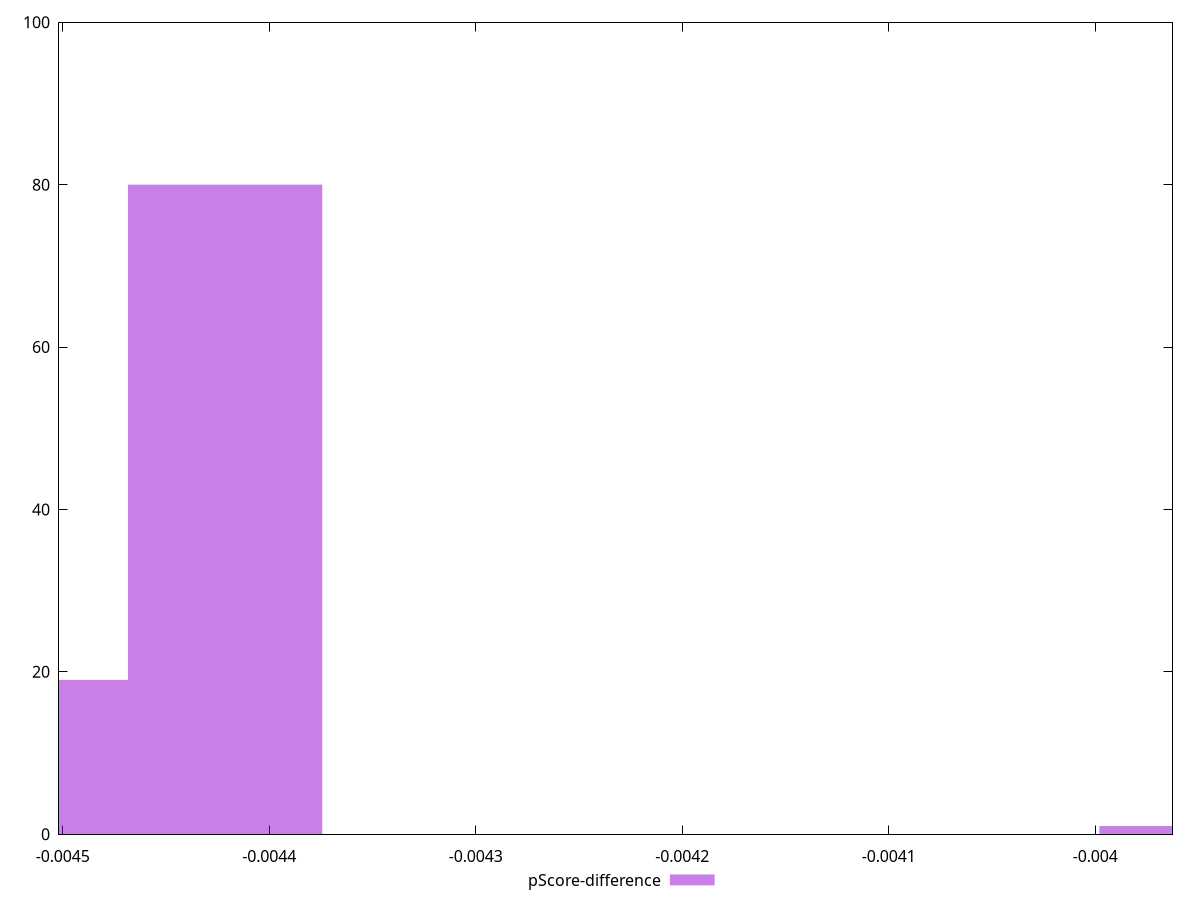 reset

$pScoreDifference <<EOF
-0.004421380337574418 80
-0.004515452259650469 19
-0.00395102072719416 1
EOF

set key outside below
set boxwidth 0.00009407192207605145
set xrange [-0.004501804310517166:-0.003962637290220108]
set yrange [0:100]
set trange [0:100]
set style fill transparent solid 0.5 noborder
set terminal svg size 640, 490 enhanced background rgb 'white'
set output "reports/report_00033_2021-03-01T14-23-16.841Z/cumulative-layout-shift/samples/astro/pScore-difference/histogram.svg"

plot $pScoreDifference title "pScore-difference" with boxes

reset
